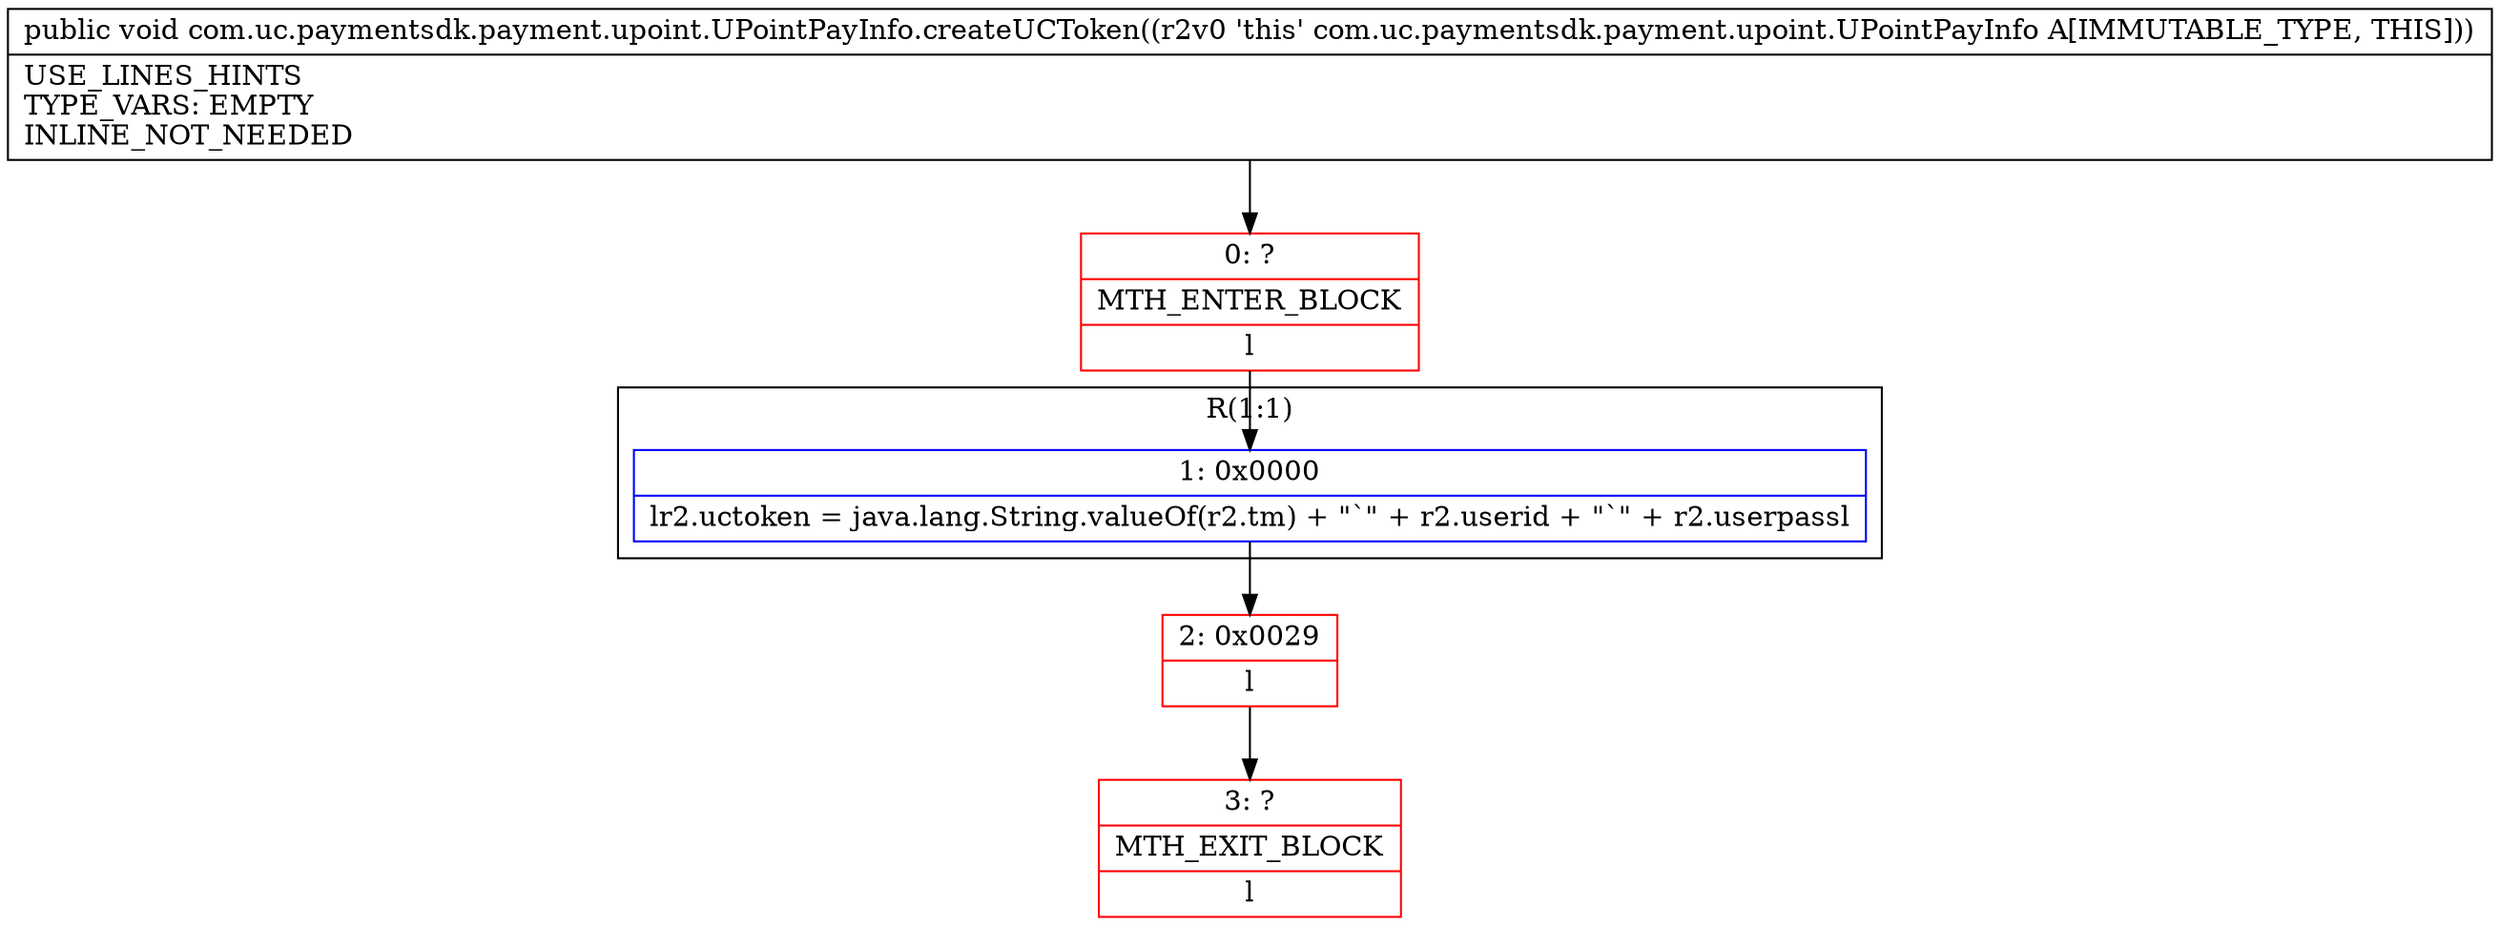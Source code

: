 digraph "CFG forcom.uc.paymentsdk.payment.upoint.UPointPayInfo.createUCToken()V" {
subgraph cluster_Region_374565758 {
label = "R(1:1)";
node [shape=record,color=blue];
Node_1 [shape=record,label="{1\:\ 0x0000|lr2.uctoken = java.lang.String.valueOf(r2.tm) + \"`\" + r2.userid + \"`\" + r2.userpassl}"];
}
Node_0 [shape=record,color=red,label="{0\:\ ?|MTH_ENTER_BLOCK\l|l}"];
Node_2 [shape=record,color=red,label="{2\:\ 0x0029|l}"];
Node_3 [shape=record,color=red,label="{3\:\ ?|MTH_EXIT_BLOCK\l|l}"];
MethodNode[shape=record,label="{public void com.uc.paymentsdk.payment.upoint.UPointPayInfo.createUCToken((r2v0 'this' com.uc.paymentsdk.payment.upoint.UPointPayInfo A[IMMUTABLE_TYPE, THIS]))  | USE_LINES_HINTS\lTYPE_VARS: EMPTY\lINLINE_NOT_NEEDED\l}"];
MethodNode -> Node_0;
Node_1 -> Node_2;
Node_0 -> Node_1;
Node_2 -> Node_3;
}

